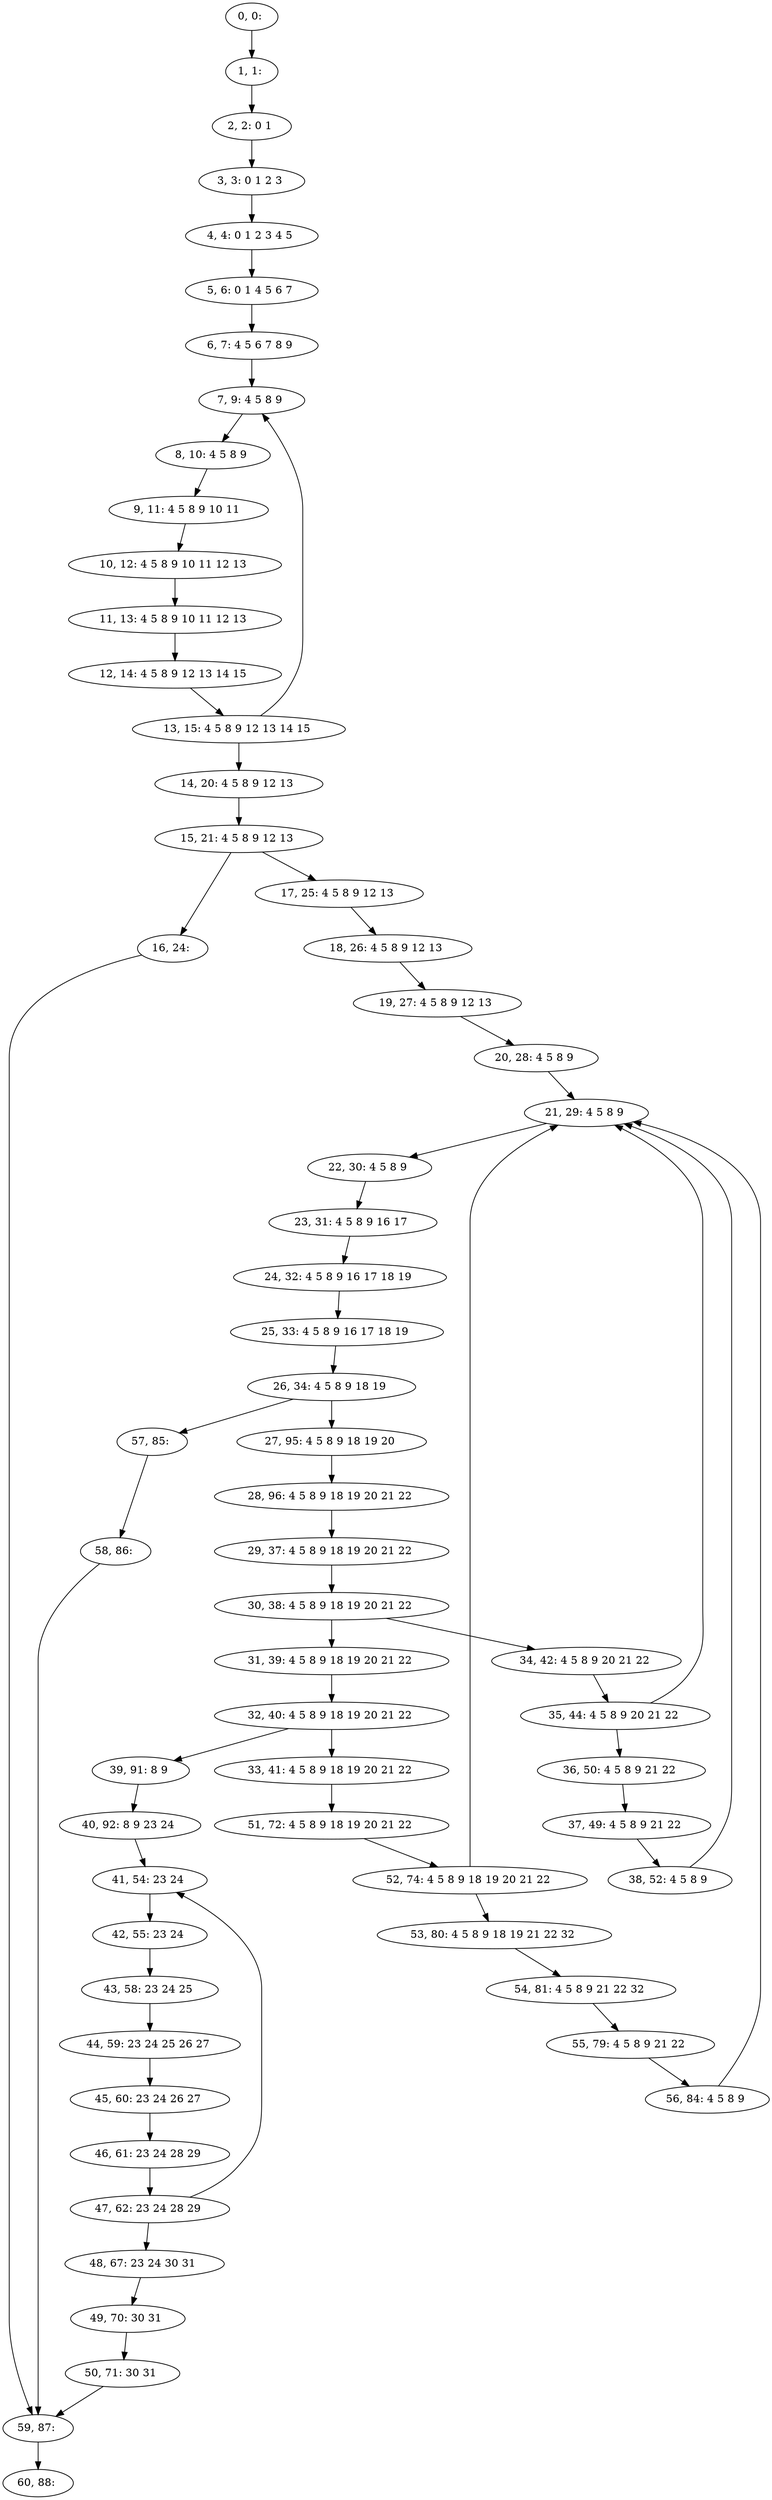 digraph G {
0[label="0, 0: "];
1[label="1, 1: "];
2[label="2, 2: 0 1 "];
3[label="3, 3: 0 1 2 3 "];
4[label="4, 4: 0 1 2 3 4 5 "];
5[label="5, 6: 0 1 4 5 6 7 "];
6[label="6, 7: 4 5 6 7 8 9 "];
7[label="7, 9: 4 5 8 9 "];
8[label="8, 10: 4 5 8 9 "];
9[label="9, 11: 4 5 8 9 10 11 "];
10[label="10, 12: 4 5 8 9 10 11 12 13 "];
11[label="11, 13: 4 5 8 9 10 11 12 13 "];
12[label="12, 14: 4 5 8 9 12 13 14 15 "];
13[label="13, 15: 4 5 8 9 12 13 14 15 "];
14[label="14, 20: 4 5 8 9 12 13 "];
15[label="15, 21: 4 5 8 9 12 13 "];
16[label="16, 24: "];
17[label="17, 25: 4 5 8 9 12 13 "];
18[label="18, 26: 4 5 8 9 12 13 "];
19[label="19, 27: 4 5 8 9 12 13 "];
20[label="20, 28: 4 5 8 9 "];
21[label="21, 29: 4 5 8 9 "];
22[label="22, 30: 4 5 8 9 "];
23[label="23, 31: 4 5 8 9 16 17 "];
24[label="24, 32: 4 5 8 9 16 17 18 19 "];
25[label="25, 33: 4 5 8 9 16 17 18 19 "];
26[label="26, 34: 4 5 8 9 18 19 "];
27[label="27, 95: 4 5 8 9 18 19 20 "];
28[label="28, 96: 4 5 8 9 18 19 20 21 22 "];
29[label="29, 37: 4 5 8 9 18 19 20 21 22 "];
30[label="30, 38: 4 5 8 9 18 19 20 21 22 "];
31[label="31, 39: 4 5 8 9 18 19 20 21 22 "];
32[label="32, 40: 4 5 8 9 18 19 20 21 22 "];
33[label="33, 41: 4 5 8 9 18 19 20 21 22 "];
34[label="34, 42: 4 5 8 9 20 21 22 "];
35[label="35, 44: 4 5 8 9 20 21 22 "];
36[label="36, 50: 4 5 8 9 21 22 "];
37[label="37, 49: 4 5 8 9 21 22 "];
38[label="38, 52: 4 5 8 9 "];
39[label="39, 91: 8 9 "];
40[label="40, 92: 8 9 23 24 "];
41[label="41, 54: 23 24 "];
42[label="42, 55: 23 24 "];
43[label="43, 58: 23 24 25 "];
44[label="44, 59: 23 24 25 26 27 "];
45[label="45, 60: 23 24 26 27 "];
46[label="46, 61: 23 24 28 29 "];
47[label="47, 62: 23 24 28 29 "];
48[label="48, 67: 23 24 30 31 "];
49[label="49, 70: 30 31 "];
50[label="50, 71: 30 31 "];
51[label="51, 72: 4 5 8 9 18 19 20 21 22 "];
52[label="52, 74: 4 5 8 9 18 19 20 21 22 "];
53[label="53, 80: 4 5 8 9 18 19 21 22 32 "];
54[label="54, 81: 4 5 8 9 21 22 32 "];
55[label="55, 79: 4 5 8 9 21 22 "];
56[label="56, 84: 4 5 8 9 "];
57[label="57, 85: "];
58[label="58, 86: "];
59[label="59, 87: "];
60[label="60, 88: "];
0->1 ;
1->2 ;
2->3 ;
3->4 ;
4->5 ;
5->6 ;
6->7 ;
7->8 ;
8->9 ;
9->10 ;
10->11 ;
11->12 ;
12->13 ;
13->14 ;
13->7 ;
14->15 ;
15->16 ;
15->17 ;
16->59 ;
17->18 ;
18->19 ;
19->20 ;
20->21 ;
21->22 ;
22->23 ;
23->24 ;
24->25 ;
25->26 ;
26->27 ;
26->57 ;
27->28 ;
28->29 ;
29->30 ;
30->31 ;
30->34 ;
31->32 ;
32->33 ;
32->39 ;
33->51 ;
34->35 ;
35->36 ;
35->21 ;
36->37 ;
37->38 ;
38->21 ;
39->40 ;
40->41 ;
41->42 ;
42->43 ;
43->44 ;
44->45 ;
45->46 ;
46->47 ;
47->48 ;
47->41 ;
48->49 ;
49->50 ;
50->59 ;
51->52 ;
52->53 ;
52->21 ;
53->54 ;
54->55 ;
55->56 ;
56->21 ;
57->58 ;
58->59 ;
59->60 ;
}
